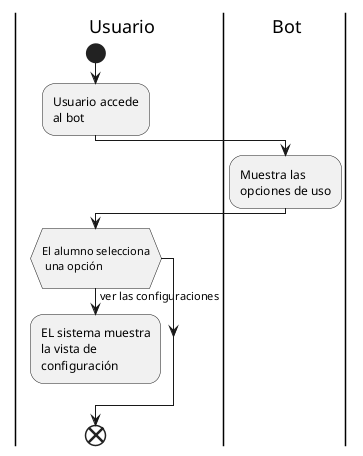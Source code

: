 @startuml
'Actors
|U| Usuario
|B| Bot

|U|
start
:Usuario accede
al bot;
|B|
:Muestra las
opciones de uso;
|U|
if (\nEl alumno selecciona\n una opción\n) then (ver las configuraciones)
    :EL sistema muestra
    la vista de
    configuración;
    detach
endif


end

@enduml